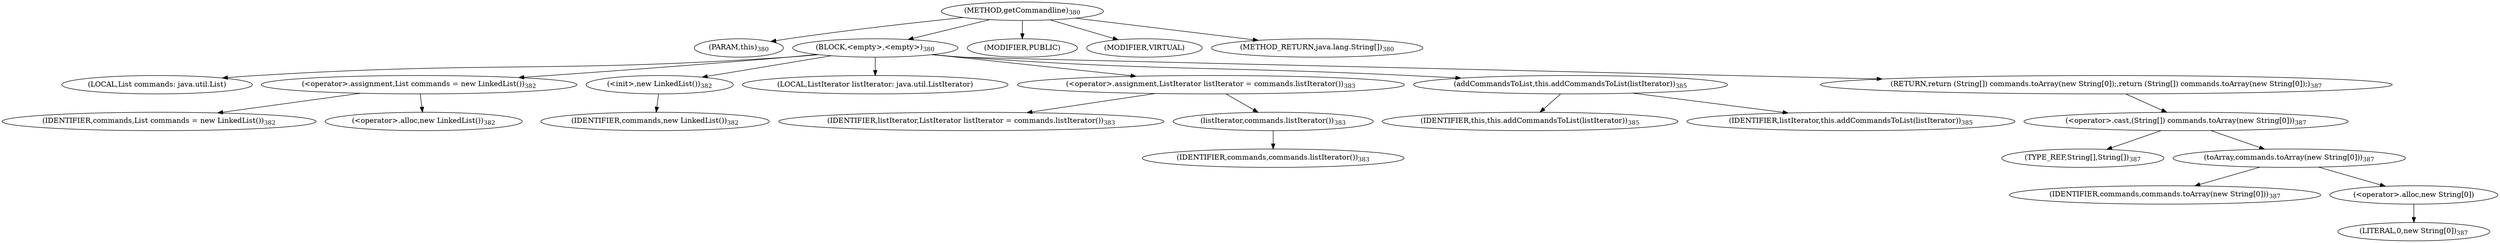 digraph "getCommandline" {  
"772" [label = <(METHOD,getCommandline)<SUB>380</SUB>> ]
"35" [label = <(PARAM,this)<SUB>380</SUB>> ]
"773" [label = <(BLOCK,&lt;empty&gt;,&lt;empty&gt;)<SUB>380</SUB>> ]
"33" [label = <(LOCAL,List commands: java.util.List)> ]
"774" [label = <(&lt;operator&gt;.assignment,List commands = new LinkedList())<SUB>382</SUB>> ]
"775" [label = <(IDENTIFIER,commands,List commands = new LinkedList())<SUB>382</SUB>> ]
"776" [label = <(&lt;operator&gt;.alloc,new LinkedList())<SUB>382</SUB>> ]
"777" [label = <(&lt;init&gt;,new LinkedList())<SUB>382</SUB>> ]
"32" [label = <(IDENTIFIER,commands,new LinkedList())<SUB>382</SUB>> ]
"778" [label = <(LOCAL,ListIterator listIterator: java.util.ListIterator)> ]
"779" [label = <(&lt;operator&gt;.assignment,ListIterator listIterator = commands.listIterator())<SUB>383</SUB>> ]
"780" [label = <(IDENTIFIER,listIterator,ListIterator listIterator = commands.listIterator())<SUB>383</SUB>> ]
"781" [label = <(listIterator,commands.listIterator())<SUB>383</SUB>> ]
"782" [label = <(IDENTIFIER,commands,commands.listIterator())<SUB>383</SUB>> ]
"783" [label = <(addCommandsToList,this.addCommandsToList(listIterator))<SUB>385</SUB>> ]
"34" [label = <(IDENTIFIER,this,this.addCommandsToList(listIterator))<SUB>385</SUB>> ]
"784" [label = <(IDENTIFIER,listIterator,this.addCommandsToList(listIterator))<SUB>385</SUB>> ]
"785" [label = <(RETURN,return (String[]) commands.toArray(new String[0]);,return (String[]) commands.toArray(new String[0]);)<SUB>387</SUB>> ]
"786" [label = <(&lt;operator&gt;.cast,(String[]) commands.toArray(new String[0]))<SUB>387</SUB>> ]
"787" [label = <(TYPE_REF,String[],String[])<SUB>387</SUB>> ]
"788" [label = <(toArray,commands.toArray(new String[0]))<SUB>387</SUB>> ]
"789" [label = <(IDENTIFIER,commands,commands.toArray(new String[0]))<SUB>387</SUB>> ]
"790" [label = <(&lt;operator&gt;.alloc,new String[0])> ]
"791" [label = <(LITERAL,0,new String[0])<SUB>387</SUB>> ]
"792" [label = <(MODIFIER,PUBLIC)> ]
"793" [label = <(MODIFIER,VIRTUAL)> ]
"794" [label = <(METHOD_RETURN,java.lang.String[])<SUB>380</SUB>> ]
  "772" -> "35" 
  "772" -> "773" 
  "772" -> "792" 
  "772" -> "793" 
  "772" -> "794" 
  "773" -> "33" 
  "773" -> "774" 
  "773" -> "777" 
  "773" -> "778" 
  "773" -> "779" 
  "773" -> "783" 
  "773" -> "785" 
  "774" -> "775" 
  "774" -> "776" 
  "777" -> "32" 
  "779" -> "780" 
  "779" -> "781" 
  "781" -> "782" 
  "783" -> "34" 
  "783" -> "784" 
  "785" -> "786" 
  "786" -> "787" 
  "786" -> "788" 
  "788" -> "789" 
  "788" -> "790" 
  "790" -> "791" 
}
